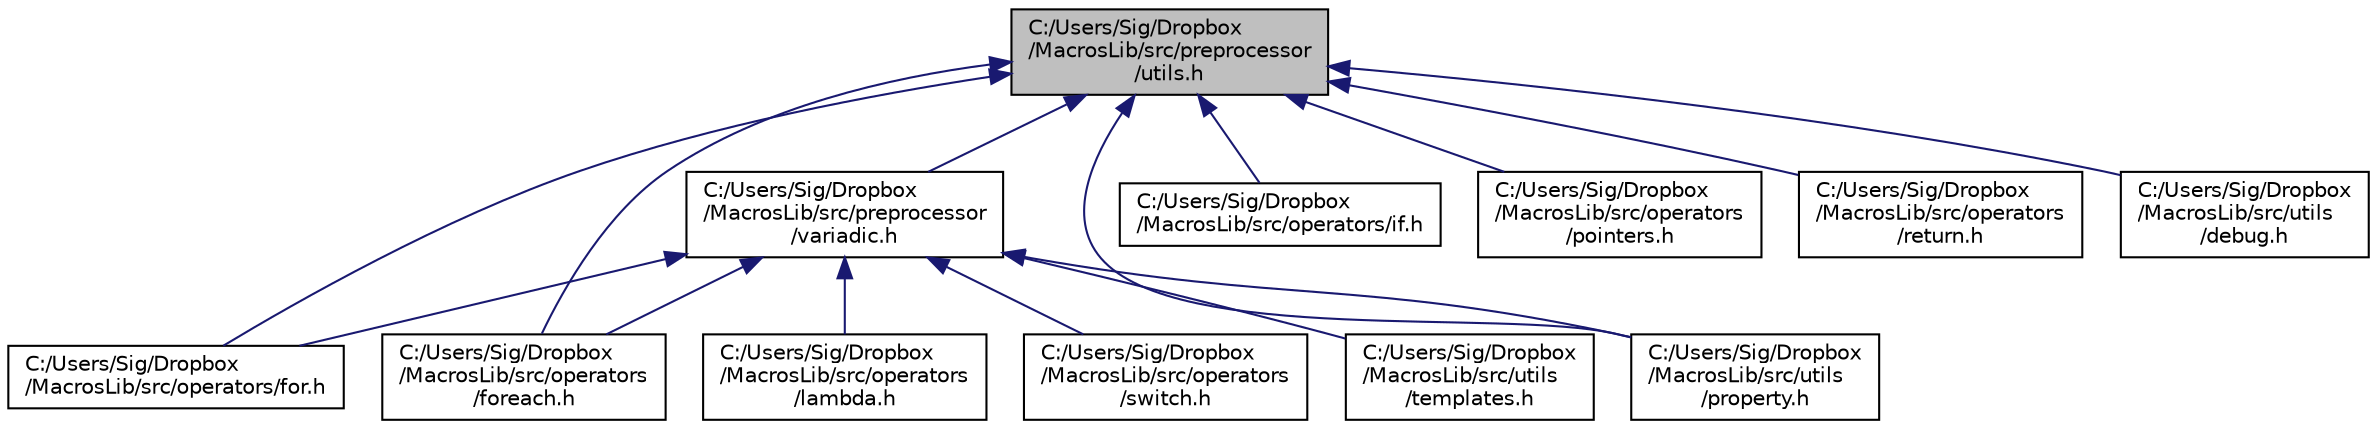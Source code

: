 digraph "C:/Users/Sig/Dropbox/MacrosLib/src/preprocessor/utils.h"
{
 // LATEX_PDF_SIZE
  edge [fontname="Helvetica",fontsize="10",labelfontname="Helvetica",labelfontsize="10"];
  node [fontname="Helvetica",fontsize="10",shape=record];
  Node1 [label="C:/Users/Sig/Dropbox\l/MacrosLib/src/preprocessor\l/utils.h",height=0.2,width=0.4,color="black", fillcolor="grey75", style="filled", fontcolor="black",tooltip="Macroses for work with preprocessor. Crosslanguage."];
  Node1 -> Node2 [dir="back",color="midnightblue",fontsize="10",style="solid",fontname="Helvetica"];
  Node2 [label="C:/Users/Sig/Dropbox\l/MacrosLib/src/operators/for.h",height=0.2,width=0.4,color="black", fillcolor="white", style="filled",URL="$for_8h_source.html",tooltip=" "];
  Node1 -> Node3 [dir="back",color="midnightblue",fontsize="10",style="solid",fontname="Helvetica"];
  Node3 [label="C:/Users/Sig/Dropbox\l/MacrosLib/src/operators\l/foreach.h",height=0.2,width=0.4,color="black", fillcolor="white", style="filled",URL="$foreach_8h_source.html",tooltip=" "];
  Node1 -> Node4 [dir="back",color="midnightblue",fontsize="10",style="solid",fontname="Helvetica"];
  Node4 [label="C:/Users/Sig/Dropbox\l/MacrosLib/src/operators/if.h",height=0.2,width=0.4,color="black", fillcolor="white", style="filled",URL="$if_8h_source.html",tooltip=" "];
  Node1 -> Node5 [dir="back",color="midnightblue",fontsize="10",style="solid",fontname="Helvetica"];
  Node5 [label="C:/Users/Sig/Dropbox\l/MacrosLib/src/operators\l/pointers.h",height=0.2,width=0.4,color="black", fillcolor="white", style="filled",URL="$pointers_8h_source.html",tooltip=" "];
  Node1 -> Node6 [dir="back",color="midnightblue",fontsize="10",style="solid",fontname="Helvetica"];
  Node6 [label="C:/Users/Sig/Dropbox\l/MacrosLib/src/operators\l/return.h",height=0.2,width=0.4,color="black", fillcolor="white", style="filled",URL="$return_8h_source.html",tooltip=" "];
  Node1 -> Node7 [dir="back",color="midnightblue",fontsize="10",style="solid",fontname="Helvetica"];
  Node7 [label="C:/Users/Sig/Dropbox\l/MacrosLib/src/preprocessor\l/variadic.h",height=0.2,width=0.4,color="black", fillcolor="white", style="filled",URL="$variadic_8h_source.html",tooltip=" "];
  Node7 -> Node2 [dir="back",color="midnightblue",fontsize="10",style="solid",fontname="Helvetica"];
  Node7 -> Node3 [dir="back",color="midnightblue",fontsize="10",style="solid",fontname="Helvetica"];
  Node7 -> Node8 [dir="back",color="midnightblue",fontsize="10",style="solid",fontname="Helvetica"];
  Node8 [label="C:/Users/Sig/Dropbox\l/MacrosLib/src/operators\l/lambda.h",height=0.2,width=0.4,color="black", fillcolor="white", style="filled",URL="$lambda_8h_source.html",tooltip=" "];
  Node7 -> Node9 [dir="back",color="midnightblue",fontsize="10",style="solid",fontname="Helvetica"];
  Node9 [label="C:/Users/Sig/Dropbox\l/MacrosLib/src/operators\l/switch.h",height=0.2,width=0.4,color="black", fillcolor="white", style="filled",URL="$switch_8h_source.html",tooltip=" "];
  Node7 -> Node10 [dir="back",color="midnightblue",fontsize="10",style="solid",fontname="Helvetica"];
  Node10 [label="C:/Users/Sig/Dropbox\l/MacrosLib/src/utils\l/property.h",height=0.2,width=0.4,color="black", fillcolor="white", style="filled",URL="$property_8h_source.html",tooltip=" "];
  Node7 -> Node11 [dir="back",color="midnightblue",fontsize="10",style="solid",fontname="Helvetica"];
  Node11 [label="C:/Users/Sig/Dropbox\l/MacrosLib/src/utils\l/templates.h",height=0.2,width=0.4,color="black", fillcolor="white", style="filled",URL="$templates_8h_source.html",tooltip=" "];
  Node1 -> Node12 [dir="back",color="midnightblue",fontsize="10",style="solid",fontname="Helvetica"];
  Node12 [label="C:/Users/Sig/Dropbox\l/MacrosLib/src/utils\l/debug.h",height=0.2,width=0.4,color="black", fillcolor="white", style="filled",URL="$debug_8h_source.html",tooltip=" "];
  Node1 -> Node10 [dir="back",color="midnightblue",fontsize="10",style="solid",fontname="Helvetica"];
}
